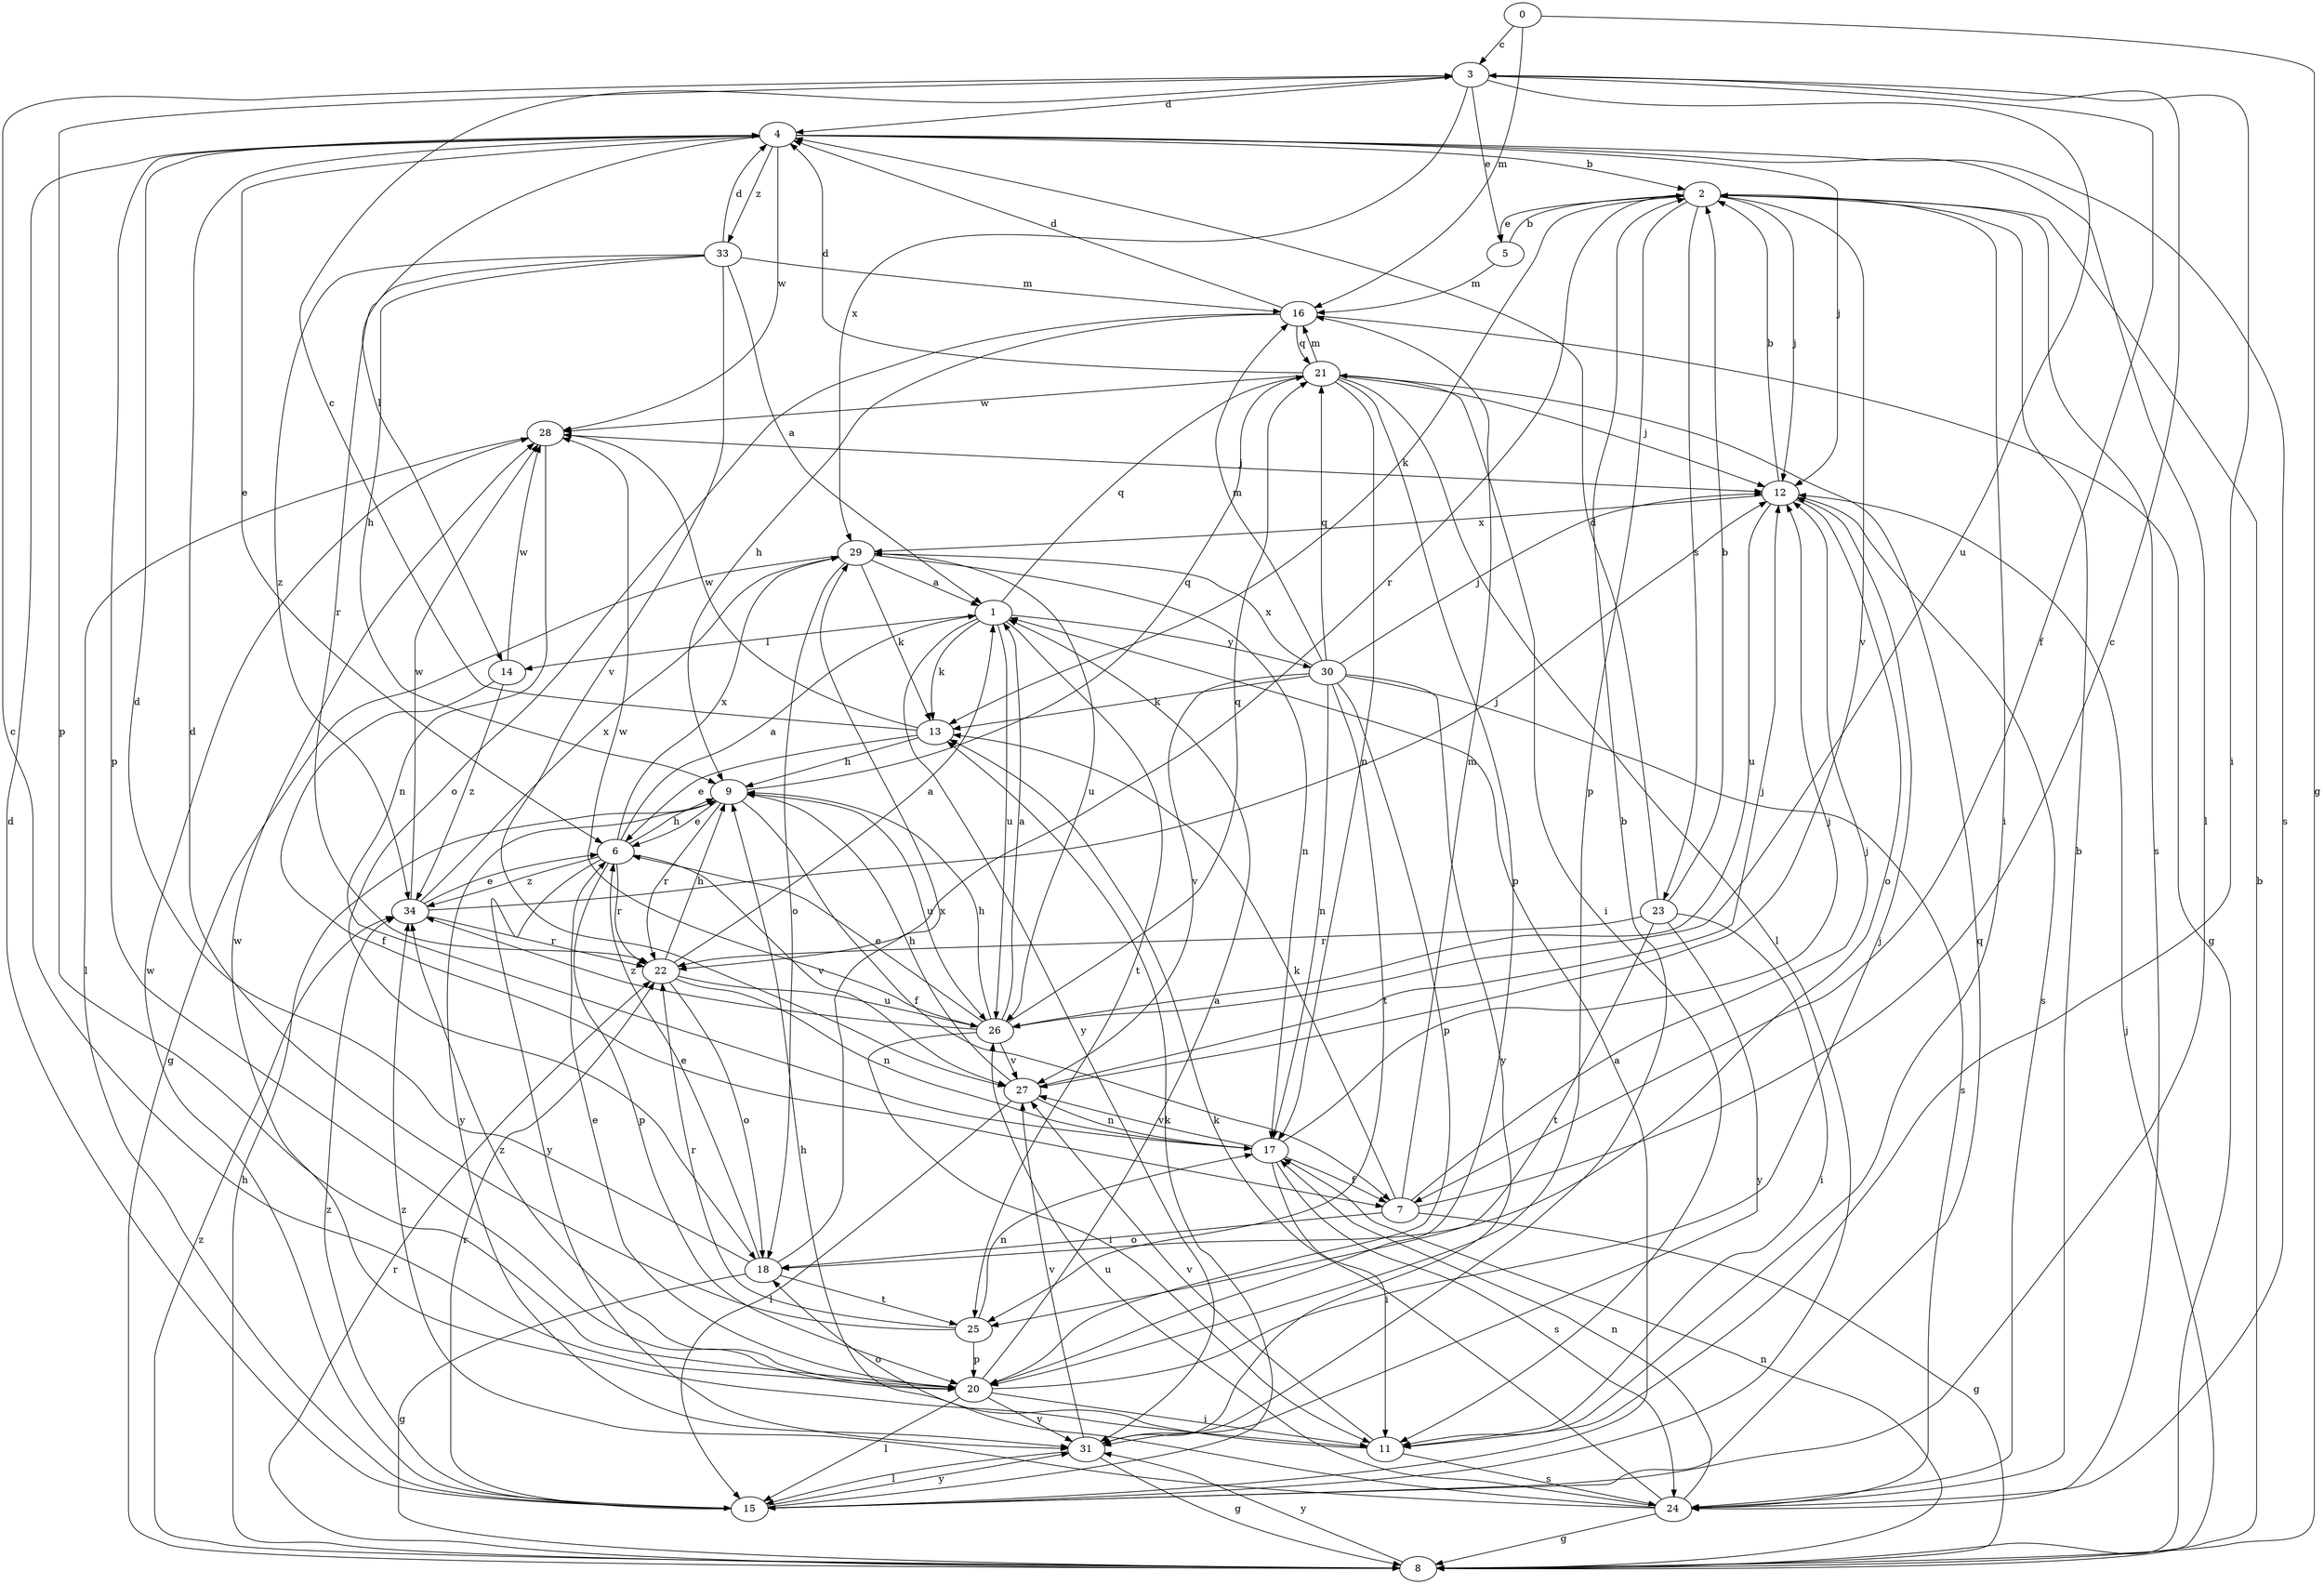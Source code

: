 strict digraph  {
0;
1;
2;
3;
4;
5;
6;
7;
8;
9;
11;
12;
13;
14;
15;
16;
17;
18;
20;
21;
22;
23;
24;
25;
26;
27;
28;
29;
30;
31;
33;
34;
0 -> 3  [label=c];
0 -> 8  [label=g];
0 -> 16  [label=m];
1 -> 13  [label=k];
1 -> 14  [label=l];
1 -> 21  [label=q];
1 -> 25  [label=t];
1 -> 26  [label=u];
1 -> 30  [label=y];
1 -> 31  [label=y];
2 -> 5  [label=e];
2 -> 11  [label=i];
2 -> 12  [label=j];
2 -> 13  [label=k];
2 -> 20  [label=p];
2 -> 22  [label=r];
2 -> 23  [label=s];
2 -> 24  [label=s];
2 -> 27  [label=v];
3 -> 4  [label=d];
3 -> 5  [label=e];
3 -> 7  [label=f];
3 -> 11  [label=i];
3 -> 20  [label=p];
3 -> 26  [label=u];
3 -> 29  [label=x];
4 -> 2  [label=b];
4 -> 6  [label=e];
4 -> 12  [label=j];
4 -> 14  [label=l];
4 -> 15  [label=l];
4 -> 20  [label=p];
4 -> 24  [label=s];
4 -> 28  [label=w];
4 -> 33  [label=z];
5 -> 2  [label=b];
5 -> 16  [label=m];
6 -> 1  [label=a];
6 -> 9  [label=h];
6 -> 20  [label=p];
6 -> 22  [label=r];
6 -> 27  [label=v];
6 -> 29  [label=x];
6 -> 31  [label=y];
6 -> 34  [label=z];
7 -> 3  [label=c];
7 -> 8  [label=g];
7 -> 12  [label=j];
7 -> 13  [label=k];
7 -> 16  [label=m];
7 -> 18  [label=o];
8 -> 2  [label=b];
8 -> 9  [label=h];
8 -> 12  [label=j];
8 -> 17  [label=n];
8 -> 22  [label=r];
8 -> 31  [label=y];
8 -> 34  [label=z];
9 -> 6  [label=e];
9 -> 7  [label=f];
9 -> 21  [label=q];
9 -> 22  [label=r];
9 -> 26  [label=u];
9 -> 31  [label=y];
11 -> 18  [label=o];
11 -> 24  [label=s];
11 -> 27  [label=v];
11 -> 28  [label=w];
12 -> 2  [label=b];
12 -> 18  [label=o];
12 -> 24  [label=s];
12 -> 26  [label=u];
12 -> 29  [label=x];
13 -> 3  [label=c];
13 -> 6  [label=e];
13 -> 9  [label=h];
13 -> 28  [label=w];
14 -> 7  [label=f];
14 -> 28  [label=w];
14 -> 34  [label=z];
15 -> 1  [label=a];
15 -> 4  [label=d];
15 -> 13  [label=k];
15 -> 21  [label=q];
15 -> 22  [label=r];
15 -> 28  [label=w];
15 -> 31  [label=y];
15 -> 34  [label=z];
16 -> 4  [label=d];
16 -> 8  [label=g];
16 -> 9  [label=h];
16 -> 18  [label=o];
16 -> 21  [label=q];
17 -> 7  [label=f];
17 -> 11  [label=i];
17 -> 12  [label=j];
17 -> 24  [label=s];
17 -> 27  [label=v];
18 -> 4  [label=d];
18 -> 6  [label=e];
18 -> 8  [label=g];
18 -> 25  [label=t];
18 -> 29  [label=x];
20 -> 1  [label=a];
20 -> 3  [label=c];
20 -> 6  [label=e];
20 -> 11  [label=i];
20 -> 12  [label=j];
20 -> 15  [label=l];
20 -> 31  [label=y];
20 -> 34  [label=z];
21 -> 4  [label=d];
21 -> 11  [label=i];
21 -> 12  [label=j];
21 -> 15  [label=l];
21 -> 16  [label=m];
21 -> 17  [label=n];
21 -> 20  [label=p];
21 -> 28  [label=w];
22 -> 1  [label=a];
22 -> 9  [label=h];
22 -> 17  [label=n];
22 -> 18  [label=o];
22 -> 26  [label=u];
23 -> 2  [label=b];
23 -> 4  [label=d];
23 -> 11  [label=i];
23 -> 22  [label=r];
23 -> 25  [label=t];
23 -> 31  [label=y];
24 -> 2  [label=b];
24 -> 8  [label=g];
24 -> 9  [label=h];
24 -> 13  [label=k];
24 -> 17  [label=n];
24 -> 26  [label=u];
24 -> 34  [label=z];
25 -> 4  [label=d];
25 -> 17  [label=n];
25 -> 20  [label=p];
25 -> 22  [label=r];
26 -> 1  [label=a];
26 -> 6  [label=e];
26 -> 9  [label=h];
26 -> 11  [label=i];
26 -> 21  [label=q];
26 -> 27  [label=v];
26 -> 28  [label=w];
26 -> 34  [label=z];
27 -> 9  [label=h];
27 -> 12  [label=j];
27 -> 15  [label=l];
27 -> 17  [label=n];
28 -> 12  [label=j];
28 -> 15  [label=l];
28 -> 17  [label=n];
29 -> 1  [label=a];
29 -> 8  [label=g];
29 -> 13  [label=k];
29 -> 17  [label=n];
29 -> 18  [label=o];
29 -> 26  [label=u];
30 -> 12  [label=j];
30 -> 13  [label=k];
30 -> 16  [label=m];
30 -> 17  [label=n];
30 -> 20  [label=p];
30 -> 21  [label=q];
30 -> 24  [label=s];
30 -> 25  [label=t];
30 -> 27  [label=v];
30 -> 29  [label=x];
30 -> 31  [label=y];
31 -> 2  [label=b];
31 -> 8  [label=g];
31 -> 15  [label=l];
31 -> 27  [label=v];
33 -> 1  [label=a];
33 -> 4  [label=d];
33 -> 9  [label=h];
33 -> 16  [label=m];
33 -> 22  [label=r];
33 -> 27  [label=v];
33 -> 34  [label=z];
34 -> 6  [label=e];
34 -> 12  [label=j];
34 -> 22  [label=r];
34 -> 28  [label=w];
34 -> 29  [label=x];
}
